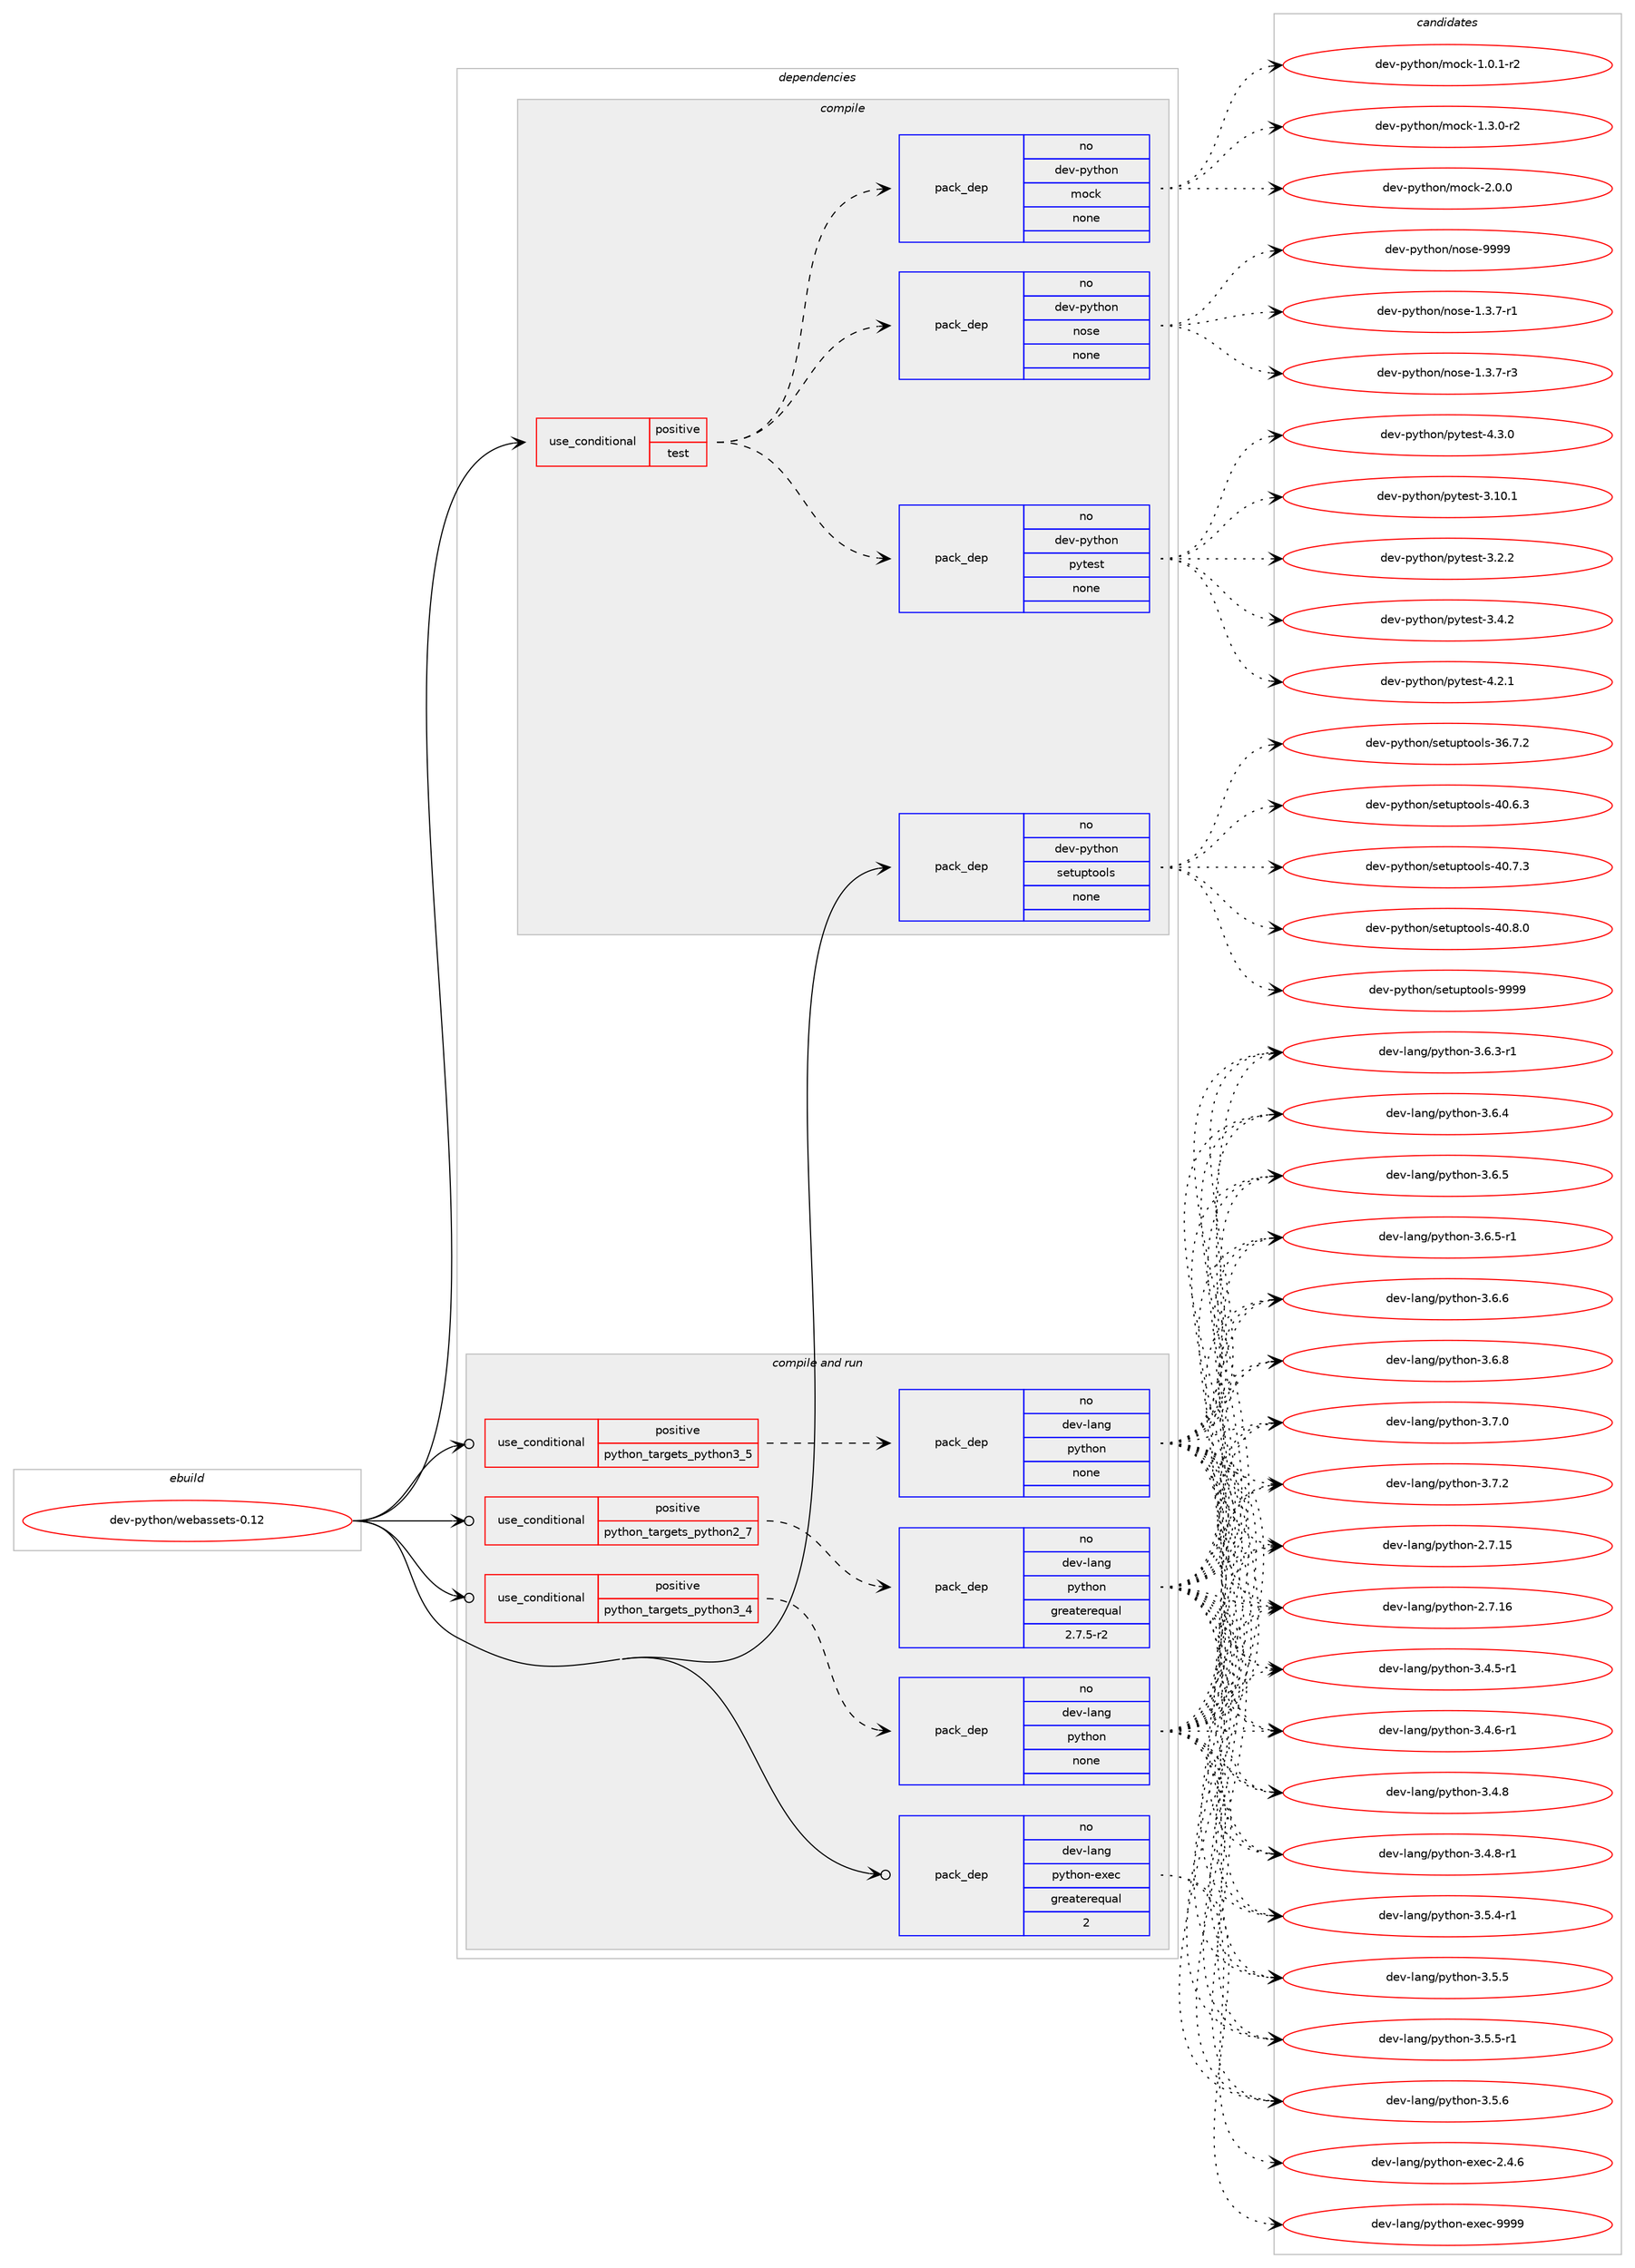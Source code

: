 digraph prolog {

# *************
# Graph options
# *************

newrank=true;
concentrate=true;
compound=true;
graph [rankdir=LR,fontname=Helvetica,fontsize=10,ranksep=1.5];#, ranksep=2.5, nodesep=0.2];
edge  [arrowhead=vee];
node  [fontname=Helvetica,fontsize=10];

# **********
# The ebuild
# **********

subgraph cluster_leftcol {
color=gray;
rank=same;
label=<<i>ebuild</i>>;
id [label="dev-python/webassets-0.12", color=red, width=4, href="../dev-python/webassets-0.12.svg"];
}

# ****************
# The dependencies
# ****************

subgraph cluster_midcol {
color=gray;
label=<<i>dependencies</i>>;
subgraph cluster_compile {
fillcolor="#eeeeee";
style=filled;
label=<<i>compile</i>>;
subgraph cond386654 {
dependency1447532 [label=<<TABLE BORDER="0" CELLBORDER="1" CELLSPACING="0" CELLPADDING="4"><TR><TD ROWSPAN="3" CELLPADDING="10">use_conditional</TD></TR><TR><TD>positive</TD></TR><TR><TD>test</TD></TR></TABLE>>, shape=none, color=red];
subgraph pack1037508 {
dependency1447533 [label=<<TABLE BORDER="0" CELLBORDER="1" CELLSPACING="0" CELLPADDING="4" WIDTH="220"><TR><TD ROWSPAN="6" CELLPADDING="30">pack_dep</TD></TR><TR><TD WIDTH="110">no</TD></TR><TR><TD>dev-python</TD></TR><TR><TD>pytest</TD></TR><TR><TD>none</TD></TR><TR><TD></TD></TR></TABLE>>, shape=none, color=blue];
}
dependency1447532:e -> dependency1447533:w [weight=20,style="dashed",arrowhead="vee"];
subgraph pack1037509 {
dependency1447534 [label=<<TABLE BORDER="0" CELLBORDER="1" CELLSPACING="0" CELLPADDING="4" WIDTH="220"><TR><TD ROWSPAN="6" CELLPADDING="30">pack_dep</TD></TR><TR><TD WIDTH="110">no</TD></TR><TR><TD>dev-python</TD></TR><TR><TD>nose</TD></TR><TR><TD>none</TD></TR><TR><TD></TD></TR></TABLE>>, shape=none, color=blue];
}
dependency1447532:e -> dependency1447534:w [weight=20,style="dashed",arrowhead="vee"];
subgraph pack1037510 {
dependency1447535 [label=<<TABLE BORDER="0" CELLBORDER="1" CELLSPACING="0" CELLPADDING="4" WIDTH="220"><TR><TD ROWSPAN="6" CELLPADDING="30">pack_dep</TD></TR><TR><TD WIDTH="110">no</TD></TR><TR><TD>dev-python</TD></TR><TR><TD>mock</TD></TR><TR><TD>none</TD></TR><TR><TD></TD></TR></TABLE>>, shape=none, color=blue];
}
dependency1447532:e -> dependency1447535:w [weight=20,style="dashed",arrowhead="vee"];
}
id:e -> dependency1447532:w [weight=20,style="solid",arrowhead="vee"];
subgraph pack1037511 {
dependency1447536 [label=<<TABLE BORDER="0" CELLBORDER="1" CELLSPACING="0" CELLPADDING="4" WIDTH="220"><TR><TD ROWSPAN="6" CELLPADDING="30">pack_dep</TD></TR><TR><TD WIDTH="110">no</TD></TR><TR><TD>dev-python</TD></TR><TR><TD>setuptools</TD></TR><TR><TD>none</TD></TR><TR><TD></TD></TR></TABLE>>, shape=none, color=blue];
}
id:e -> dependency1447536:w [weight=20,style="solid",arrowhead="vee"];
}
subgraph cluster_compileandrun {
fillcolor="#eeeeee";
style=filled;
label=<<i>compile and run</i>>;
subgraph cond386655 {
dependency1447537 [label=<<TABLE BORDER="0" CELLBORDER="1" CELLSPACING="0" CELLPADDING="4"><TR><TD ROWSPAN="3" CELLPADDING="10">use_conditional</TD></TR><TR><TD>positive</TD></TR><TR><TD>python_targets_python2_7</TD></TR></TABLE>>, shape=none, color=red];
subgraph pack1037512 {
dependency1447538 [label=<<TABLE BORDER="0" CELLBORDER="1" CELLSPACING="0" CELLPADDING="4" WIDTH="220"><TR><TD ROWSPAN="6" CELLPADDING="30">pack_dep</TD></TR><TR><TD WIDTH="110">no</TD></TR><TR><TD>dev-lang</TD></TR><TR><TD>python</TD></TR><TR><TD>greaterequal</TD></TR><TR><TD>2.7.5-r2</TD></TR></TABLE>>, shape=none, color=blue];
}
dependency1447537:e -> dependency1447538:w [weight=20,style="dashed",arrowhead="vee"];
}
id:e -> dependency1447537:w [weight=20,style="solid",arrowhead="odotvee"];
subgraph cond386656 {
dependency1447539 [label=<<TABLE BORDER="0" CELLBORDER="1" CELLSPACING="0" CELLPADDING="4"><TR><TD ROWSPAN="3" CELLPADDING="10">use_conditional</TD></TR><TR><TD>positive</TD></TR><TR><TD>python_targets_python3_4</TD></TR></TABLE>>, shape=none, color=red];
subgraph pack1037513 {
dependency1447540 [label=<<TABLE BORDER="0" CELLBORDER="1" CELLSPACING="0" CELLPADDING="4" WIDTH="220"><TR><TD ROWSPAN="6" CELLPADDING="30">pack_dep</TD></TR><TR><TD WIDTH="110">no</TD></TR><TR><TD>dev-lang</TD></TR><TR><TD>python</TD></TR><TR><TD>none</TD></TR><TR><TD></TD></TR></TABLE>>, shape=none, color=blue];
}
dependency1447539:e -> dependency1447540:w [weight=20,style="dashed",arrowhead="vee"];
}
id:e -> dependency1447539:w [weight=20,style="solid",arrowhead="odotvee"];
subgraph cond386657 {
dependency1447541 [label=<<TABLE BORDER="0" CELLBORDER="1" CELLSPACING="0" CELLPADDING="4"><TR><TD ROWSPAN="3" CELLPADDING="10">use_conditional</TD></TR><TR><TD>positive</TD></TR><TR><TD>python_targets_python3_5</TD></TR></TABLE>>, shape=none, color=red];
subgraph pack1037514 {
dependency1447542 [label=<<TABLE BORDER="0" CELLBORDER="1" CELLSPACING="0" CELLPADDING="4" WIDTH="220"><TR><TD ROWSPAN="6" CELLPADDING="30">pack_dep</TD></TR><TR><TD WIDTH="110">no</TD></TR><TR><TD>dev-lang</TD></TR><TR><TD>python</TD></TR><TR><TD>none</TD></TR><TR><TD></TD></TR></TABLE>>, shape=none, color=blue];
}
dependency1447541:e -> dependency1447542:w [weight=20,style="dashed",arrowhead="vee"];
}
id:e -> dependency1447541:w [weight=20,style="solid",arrowhead="odotvee"];
subgraph pack1037515 {
dependency1447543 [label=<<TABLE BORDER="0" CELLBORDER="1" CELLSPACING="0" CELLPADDING="4" WIDTH="220"><TR><TD ROWSPAN="6" CELLPADDING="30">pack_dep</TD></TR><TR><TD WIDTH="110">no</TD></TR><TR><TD>dev-lang</TD></TR><TR><TD>python-exec</TD></TR><TR><TD>greaterequal</TD></TR><TR><TD>2</TD></TR></TABLE>>, shape=none, color=blue];
}
id:e -> dependency1447543:w [weight=20,style="solid",arrowhead="odotvee"];
}
subgraph cluster_run {
fillcolor="#eeeeee";
style=filled;
label=<<i>run</i>>;
}
}

# **************
# The candidates
# **************

subgraph cluster_choices {
rank=same;
color=gray;
label=<<i>candidates</i>>;

subgraph choice1037508 {
color=black;
nodesep=1;
choice100101118451121211161041111104711212111610111511645514649484649 [label="dev-python/pytest-3.10.1", color=red, width=4,href="../dev-python/pytest-3.10.1.svg"];
choice1001011184511212111610411111047112121116101115116455146504650 [label="dev-python/pytest-3.2.2", color=red, width=4,href="../dev-python/pytest-3.2.2.svg"];
choice1001011184511212111610411111047112121116101115116455146524650 [label="dev-python/pytest-3.4.2", color=red, width=4,href="../dev-python/pytest-3.4.2.svg"];
choice1001011184511212111610411111047112121116101115116455246504649 [label="dev-python/pytest-4.2.1", color=red, width=4,href="../dev-python/pytest-4.2.1.svg"];
choice1001011184511212111610411111047112121116101115116455246514648 [label="dev-python/pytest-4.3.0", color=red, width=4,href="../dev-python/pytest-4.3.0.svg"];
dependency1447533:e -> choice100101118451121211161041111104711212111610111511645514649484649:w [style=dotted,weight="100"];
dependency1447533:e -> choice1001011184511212111610411111047112121116101115116455146504650:w [style=dotted,weight="100"];
dependency1447533:e -> choice1001011184511212111610411111047112121116101115116455146524650:w [style=dotted,weight="100"];
dependency1447533:e -> choice1001011184511212111610411111047112121116101115116455246504649:w [style=dotted,weight="100"];
dependency1447533:e -> choice1001011184511212111610411111047112121116101115116455246514648:w [style=dotted,weight="100"];
}
subgraph choice1037509 {
color=black;
nodesep=1;
choice10010111845112121116104111110471101111151014549465146554511449 [label="dev-python/nose-1.3.7-r1", color=red, width=4,href="../dev-python/nose-1.3.7-r1.svg"];
choice10010111845112121116104111110471101111151014549465146554511451 [label="dev-python/nose-1.3.7-r3", color=red, width=4,href="../dev-python/nose-1.3.7-r3.svg"];
choice10010111845112121116104111110471101111151014557575757 [label="dev-python/nose-9999", color=red, width=4,href="../dev-python/nose-9999.svg"];
dependency1447534:e -> choice10010111845112121116104111110471101111151014549465146554511449:w [style=dotted,weight="100"];
dependency1447534:e -> choice10010111845112121116104111110471101111151014549465146554511451:w [style=dotted,weight="100"];
dependency1447534:e -> choice10010111845112121116104111110471101111151014557575757:w [style=dotted,weight="100"];
}
subgraph choice1037510 {
color=black;
nodesep=1;
choice1001011184511212111610411111047109111991074549464846494511450 [label="dev-python/mock-1.0.1-r2", color=red, width=4,href="../dev-python/mock-1.0.1-r2.svg"];
choice1001011184511212111610411111047109111991074549465146484511450 [label="dev-python/mock-1.3.0-r2", color=red, width=4,href="../dev-python/mock-1.3.0-r2.svg"];
choice100101118451121211161041111104710911199107455046484648 [label="dev-python/mock-2.0.0", color=red, width=4,href="../dev-python/mock-2.0.0.svg"];
dependency1447535:e -> choice1001011184511212111610411111047109111991074549464846494511450:w [style=dotted,weight="100"];
dependency1447535:e -> choice1001011184511212111610411111047109111991074549465146484511450:w [style=dotted,weight="100"];
dependency1447535:e -> choice100101118451121211161041111104710911199107455046484648:w [style=dotted,weight="100"];
}
subgraph choice1037511 {
color=black;
nodesep=1;
choice100101118451121211161041111104711510111611711211611111110811545515446554650 [label="dev-python/setuptools-36.7.2", color=red, width=4,href="../dev-python/setuptools-36.7.2.svg"];
choice100101118451121211161041111104711510111611711211611111110811545524846544651 [label="dev-python/setuptools-40.6.3", color=red, width=4,href="../dev-python/setuptools-40.6.3.svg"];
choice100101118451121211161041111104711510111611711211611111110811545524846554651 [label="dev-python/setuptools-40.7.3", color=red, width=4,href="../dev-python/setuptools-40.7.3.svg"];
choice100101118451121211161041111104711510111611711211611111110811545524846564648 [label="dev-python/setuptools-40.8.0", color=red, width=4,href="../dev-python/setuptools-40.8.0.svg"];
choice10010111845112121116104111110471151011161171121161111111081154557575757 [label="dev-python/setuptools-9999", color=red, width=4,href="../dev-python/setuptools-9999.svg"];
dependency1447536:e -> choice100101118451121211161041111104711510111611711211611111110811545515446554650:w [style=dotted,weight="100"];
dependency1447536:e -> choice100101118451121211161041111104711510111611711211611111110811545524846544651:w [style=dotted,weight="100"];
dependency1447536:e -> choice100101118451121211161041111104711510111611711211611111110811545524846554651:w [style=dotted,weight="100"];
dependency1447536:e -> choice100101118451121211161041111104711510111611711211611111110811545524846564648:w [style=dotted,weight="100"];
dependency1447536:e -> choice10010111845112121116104111110471151011161171121161111111081154557575757:w [style=dotted,weight="100"];
}
subgraph choice1037512 {
color=black;
nodesep=1;
choice10010111845108971101034711212111610411111045504655464953 [label="dev-lang/python-2.7.15", color=red, width=4,href="../dev-lang/python-2.7.15.svg"];
choice10010111845108971101034711212111610411111045504655464954 [label="dev-lang/python-2.7.16", color=red, width=4,href="../dev-lang/python-2.7.16.svg"];
choice1001011184510897110103471121211161041111104551465246534511449 [label="dev-lang/python-3.4.5-r1", color=red, width=4,href="../dev-lang/python-3.4.5-r1.svg"];
choice1001011184510897110103471121211161041111104551465246544511449 [label="dev-lang/python-3.4.6-r1", color=red, width=4,href="../dev-lang/python-3.4.6-r1.svg"];
choice100101118451089711010347112121116104111110455146524656 [label="dev-lang/python-3.4.8", color=red, width=4,href="../dev-lang/python-3.4.8.svg"];
choice1001011184510897110103471121211161041111104551465246564511449 [label="dev-lang/python-3.4.8-r1", color=red, width=4,href="../dev-lang/python-3.4.8-r1.svg"];
choice1001011184510897110103471121211161041111104551465346524511449 [label="dev-lang/python-3.5.4-r1", color=red, width=4,href="../dev-lang/python-3.5.4-r1.svg"];
choice100101118451089711010347112121116104111110455146534653 [label="dev-lang/python-3.5.5", color=red, width=4,href="../dev-lang/python-3.5.5.svg"];
choice1001011184510897110103471121211161041111104551465346534511449 [label="dev-lang/python-3.5.5-r1", color=red, width=4,href="../dev-lang/python-3.5.5-r1.svg"];
choice100101118451089711010347112121116104111110455146534654 [label="dev-lang/python-3.5.6", color=red, width=4,href="../dev-lang/python-3.5.6.svg"];
choice1001011184510897110103471121211161041111104551465446514511449 [label="dev-lang/python-3.6.3-r1", color=red, width=4,href="../dev-lang/python-3.6.3-r1.svg"];
choice100101118451089711010347112121116104111110455146544652 [label="dev-lang/python-3.6.4", color=red, width=4,href="../dev-lang/python-3.6.4.svg"];
choice100101118451089711010347112121116104111110455146544653 [label="dev-lang/python-3.6.5", color=red, width=4,href="../dev-lang/python-3.6.5.svg"];
choice1001011184510897110103471121211161041111104551465446534511449 [label="dev-lang/python-3.6.5-r1", color=red, width=4,href="../dev-lang/python-3.6.5-r1.svg"];
choice100101118451089711010347112121116104111110455146544654 [label="dev-lang/python-3.6.6", color=red, width=4,href="../dev-lang/python-3.6.6.svg"];
choice100101118451089711010347112121116104111110455146544656 [label="dev-lang/python-3.6.8", color=red, width=4,href="../dev-lang/python-3.6.8.svg"];
choice100101118451089711010347112121116104111110455146554648 [label="dev-lang/python-3.7.0", color=red, width=4,href="../dev-lang/python-3.7.0.svg"];
choice100101118451089711010347112121116104111110455146554650 [label="dev-lang/python-3.7.2", color=red, width=4,href="../dev-lang/python-3.7.2.svg"];
dependency1447538:e -> choice10010111845108971101034711212111610411111045504655464953:w [style=dotted,weight="100"];
dependency1447538:e -> choice10010111845108971101034711212111610411111045504655464954:w [style=dotted,weight="100"];
dependency1447538:e -> choice1001011184510897110103471121211161041111104551465246534511449:w [style=dotted,weight="100"];
dependency1447538:e -> choice1001011184510897110103471121211161041111104551465246544511449:w [style=dotted,weight="100"];
dependency1447538:e -> choice100101118451089711010347112121116104111110455146524656:w [style=dotted,weight="100"];
dependency1447538:e -> choice1001011184510897110103471121211161041111104551465246564511449:w [style=dotted,weight="100"];
dependency1447538:e -> choice1001011184510897110103471121211161041111104551465346524511449:w [style=dotted,weight="100"];
dependency1447538:e -> choice100101118451089711010347112121116104111110455146534653:w [style=dotted,weight="100"];
dependency1447538:e -> choice1001011184510897110103471121211161041111104551465346534511449:w [style=dotted,weight="100"];
dependency1447538:e -> choice100101118451089711010347112121116104111110455146534654:w [style=dotted,weight="100"];
dependency1447538:e -> choice1001011184510897110103471121211161041111104551465446514511449:w [style=dotted,weight="100"];
dependency1447538:e -> choice100101118451089711010347112121116104111110455146544652:w [style=dotted,weight="100"];
dependency1447538:e -> choice100101118451089711010347112121116104111110455146544653:w [style=dotted,weight="100"];
dependency1447538:e -> choice1001011184510897110103471121211161041111104551465446534511449:w [style=dotted,weight="100"];
dependency1447538:e -> choice100101118451089711010347112121116104111110455146544654:w [style=dotted,weight="100"];
dependency1447538:e -> choice100101118451089711010347112121116104111110455146544656:w [style=dotted,weight="100"];
dependency1447538:e -> choice100101118451089711010347112121116104111110455146554648:w [style=dotted,weight="100"];
dependency1447538:e -> choice100101118451089711010347112121116104111110455146554650:w [style=dotted,weight="100"];
}
subgraph choice1037513 {
color=black;
nodesep=1;
choice10010111845108971101034711212111610411111045504655464953 [label="dev-lang/python-2.7.15", color=red, width=4,href="../dev-lang/python-2.7.15.svg"];
choice10010111845108971101034711212111610411111045504655464954 [label="dev-lang/python-2.7.16", color=red, width=4,href="../dev-lang/python-2.7.16.svg"];
choice1001011184510897110103471121211161041111104551465246534511449 [label="dev-lang/python-3.4.5-r1", color=red, width=4,href="../dev-lang/python-3.4.5-r1.svg"];
choice1001011184510897110103471121211161041111104551465246544511449 [label="dev-lang/python-3.4.6-r1", color=red, width=4,href="../dev-lang/python-3.4.6-r1.svg"];
choice100101118451089711010347112121116104111110455146524656 [label="dev-lang/python-3.4.8", color=red, width=4,href="../dev-lang/python-3.4.8.svg"];
choice1001011184510897110103471121211161041111104551465246564511449 [label="dev-lang/python-3.4.8-r1", color=red, width=4,href="../dev-lang/python-3.4.8-r1.svg"];
choice1001011184510897110103471121211161041111104551465346524511449 [label="dev-lang/python-3.5.4-r1", color=red, width=4,href="../dev-lang/python-3.5.4-r1.svg"];
choice100101118451089711010347112121116104111110455146534653 [label="dev-lang/python-3.5.5", color=red, width=4,href="../dev-lang/python-3.5.5.svg"];
choice1001011184510897110103471121211161041111104551465346534511449 [label="dev-lang/python-3.5.5-r1", color=red, width=4,href="../dev-lang/python-3.5.5-r1.svg"];
choice100101118451089711010347112121116104111110455146534654 [label="dev-lang/python-3.5.6", color=red, width=4,href="../dev-lang/python-3.5.6.svg"];
choice1001011184510897110103471121211161041111104551465446514511449 [label="dev-lang/python-3.6.3-r1", color=red, width=4,href="../dev-lang/python-3.6.3-r1.svg"];
choice100101118451089711010347112121116104111110455146544652 [label="dev-lang/python-3.6.4", color=red, width=4,href="../dev-lang/python-3.6.4.svg"];
choice100101118451089711010347112121116104111110455146544653 [label="dev-lang/python-3.6.5", color=red, width=4,href="../dev-lang/python-3.6.5.svg"];
choice1001011184510897110103471121211161041111104551465446534511449 [label="dev-lang/python-3.6.5-r1", color=red, width=4,href="../dev-lang/python-3.6.5-r1.svg"];
choice100101118451089711010347112121116104111110455146544654 [label="dev-lang/python-3.6.6", color=red, width=4,href="../dev-lang/python-3.6.6.svg"];
choice100101118451089711010347112121116104111110455146544656 [label="dev-lang/python-3.6.8", color=red, width=4,href="../dev-lang/python-3.6.8.svg"];
choice100101118451089711010347112121116104111110455146554648 [label="dev-lang/python-3.7.0", color=red, width=4,href="../dev-lang/python-3.7.0.svg"];
choice100101118451089711010347112121116104111110455146554650 [label="dev-lang/python-3.7.2", color=red, width=4,href="../dev-lang/python-3.7.2.svg"];
dependency1447540:e -> choice10010111845108971101034711212111610411111045504655464953:w [style=dotted,weight="100"];
dependency1447540:e -> choice10010111845108971101034711212111610411111045504655464954:w [style=dotted,weight="100"];
dependency1447540:e -> choice1001011184510897110103471121211161041111104551465246534511449:w [style=dotted,weight="100"];
dependency1447540:e -> choice1001011184510897110103471121211161041111104551465246544511449:w [style=dotted,weight="100"];
dependency1447540:e -> choice100101118451089711010347112121116104111110455146524656:w [style=dotted,weight="100"];
dependency1447540:e -> choice1001011184510897110103471121211161041111104551465246564511449:w [style=dotted,weight="100"];
dependency1447540:e -> choice1001011184510897110103471121211161041111104551465346524511449:w [style=dotted,weight="100"];
dependency1447540:e -> choice100101118451089711010347112121116104111110455146534653:w [style=dotted,weight="100"];
dependency1447540:e -> choice1001011184510897110103471121211161041111104551465346534511449:w [style=dotted,weight="100"];
dependency1447540:e -> choice100101118451089711010347112121116104111110455146534654:w [style=dotted,weight="100"];
dependency1447540:e -> choice1001011184510897110103471121211161041111104551465446514511449:w [style=dotted,weight="100"];
dependency1447540:e -> choice100101118451089711010347112121116104111110455146544652:w [style=dotted,weight="100"];
dependency1447540:e -> choice100101118451089711010347112121116104111110455146544653:w [style=dotted,weight="100"];
dependency1447540:e -> choice1001011184510897110103471121211161041111104551465446534511449:w [style=dotted,weight="100"];
dependency1447540:e -> choice100101118451089711010347112121116104111110455146544654:w [style=dotted,weight="100"];
dependency1447540:e -> choice100101118451089711010347112121116104111110455146544656:w [style=dotted,weight="100"];
dependency1447540:e -> choice100101118451089711010347112121116104111110455146554648:w [style=dotted,weight="100"];
dependency1447540:e -> choice100101118451089711010347112121116104111110455146554650:w [style=dotted,weight="100"];
}
subgraph choice1037514 {
color=black;
nodesep=1;
choice10010111845108971101034711212111610411111045504655464953 [label="dev-lang/python-2.7.15", color=red, width=4,href="../dev-lang/python-2.7.15.svg"];
choice10010111845108971101034711212111610411111045504655464954 [label="dev-lang/python-2.7.16", color=red, width=4,href="../dev-lang/python-2.7.16.svg"];
choice1001011184510897110103471121211161041111104551465246534511449 [label="dev-lang/python-3.4.5-r1", color=red, width=4,href="../dev-lang/python-3.4.5-r1.svg"];
choice1001011184510897110103471121211161041111104551465246544511449 [label="dev-lang/python-3.4.6-r1", color=red, width=4,href="../dev-lang/python-3.4.6-r1.svg"];
choice100101118451089711010347112121116104111110455146524656 [label="dev-lang/python-3.4.8", color=red, width=4,href="../dev-lang/python-3.4.8.svg"];
choice1001011184510897110103471121211161041111104551465246564511449 [label="dev-lang/python-3.4.8-r1", color=red, width=4,href="../dev-lang/python-3.4.8-r1.svg"];
choice1001011184510897110103471121211161041111104551465346524511449 [label="dev-lang/python-3.5.4-r1", color=red, width=4,href="../dev-lang/python-3.5.4-r1.svg"];
choice100101118451089711010347112121116104111110455146534653 [label="dev-lang/python-3.5.5", color=red, width=4,href="../dev-lang/python-3.5.5.svg"];
choice1001011184510897110103471121211161041111104551465346534511449 [label="dev-lang/python-3.5.5-r1", color=red, width=4,href="../dev-lang/python-3.5.5-r1.svg"];
choice100101118451089711010347112121116104111110455146534654 [label="dev-lang/python-3.5.6", color=red, width=4,href="../dev-lang/python-3.5.6.svg"];
choice1001011184510897110103471121211161041111104551465446514511449 [label="dev-lang/python-3.6.3-r1", color=red, width=4,href="../dev-lang/python-3.6.3-r1.svg"];
choice100101118451089711010347112121116104111110455146544652 [label="dev-lang/python-3.6.4", color=red, width=4,href="../dev-lang/python-3.6.4.svg"];
choice100101118451089711010347112121116104111110455146544653 [label="dev-lang/python-3.6.5", color=red, width=4,href="../dev-lang/python-3.6.5.svg"];
choice1001011184510897110103471121211161041111104551465446534511449 [label="dev-lang/python-3.6.5-r1", color=red, width=4,href="../dev-lang/python-3.6.5-r1.svg"];
choice100101118451089711010347112121116104111110455146544654 [label="dev-lang/python-3.6.6", color=red, width=4,href="../dev-lang/python-3.6.6.svg"];
choice100101118451089711010347112121116104111110455146544656 [label="dev-lang/python-3.6.8", color=red, width=4,href="../dev-lang/python-3.6.8.svg"];
choice100101118451089711010347112121116104111110455146554648 [label="dev-lang/python-3.7.0", color=red, width=4,href="../dev-lang/python-3.7.0.svg"];
choice100101118451089711010347112121116104111110455146554650 [label="dev-lang/python-3.7.2", color=red, width=4,href="../dev-lang/python-3.7.2.svg"];
dependency1447542:e -> choice10010111845108971101034711212111610411111045504655464953:w [style=dotted,weight="100"];
dependency1447542:e -> choice10010111845108971101034711212111610411111045504655464954:w [style=dotted,weight="100"];
dependency1447542:e -> choice1001011184510897110103471121211161041111104551465246534511449:w [style=dotted,weight="100"];
dependency1447542:e -> choice1001011184510897110103471121211161041111104551465246544511449:w [style=dotted,weight="100"];
dependency1447542:e -> choice100101118451089711010347112121116104111110455146524656:w [style=dotted,weight="100"];
dependency1447542:e -> choice1001011184510897110103471121211161041111104551465246564511449:w [style=dotted,weight="100"];
dependency1447542:e -> choice1001011184510897110103471121211161041111104551465346524511449:w [style=dotted,weight="100"];
dependency1447542:e -> choice100101118451089711010347112121116104111110455146534653:w [style=dotted,weight="100"];
dependency1447542:e -> choice1001011184510897110103471121211161041111104551465346534511449:w [style=dotted,weight="100"];
dependency1447542:e -> choice100101118451089711010347112121116104111110455146534654:w [style=dotted,weight="100"];
dependency1447542:e -> choice1001011184510897110103471121211161041111104551465446514511449:w [style=dotted,weight="100"];
dependency1447542:e -> choice100101118451089711010347112121116104111110455146544652:w [style=dotted,weight="100"];
dependency1447542:e -> choice100101118451089711010347112121116104111110455146544653:w [style=dotted,weight="100"];
dependency1447542:e -> choice1001011184510897110103471121211161041111104551465446534511449:w [style=dotted,weight="100"];
dependency1447542:e -> choice100101118451089711010347112121116104111110455146544654:w [style=dotted,weight="100"];
dependency1447542:e -> choice100101118451089711010347112121116104111110455146544656:w [style=dotted,weight="100"];
dependency1447542:e -> choice100101118451089711010347112121116104111110455146554648:w [style=dotted,weight="100"];
dependency1447542:e -> choice100101118451089711010347112121116104111110455146554650:w [style=dotted,weight="100"];
}
subgraph choice1037515 {
color=black;
nodesep=1;
choice1001011184510897110103471121211161041111104510112010199455046524654 [label="dev-lang/python-exec-2.4.6", color=red, width=4,href="../dev-lang/python-exec-2.4.6.svg"];
choice10010111845108971101034711212111610411111045101120101994557575757 [label="dev-lang/python-exec-9999", color=red, width=4,href="../dev-lang/python-exec-9999.svg"];
dependency1447543:e -> choice1001011184510897110103471121211161041111104510112010199455046524654:w [style=dotted,weight="100"];
dependency1447543:e -> choice10010111845108971101034711212111610411111045101120101994557575757:w [style=dotted,weight="100"];
}
}

}
